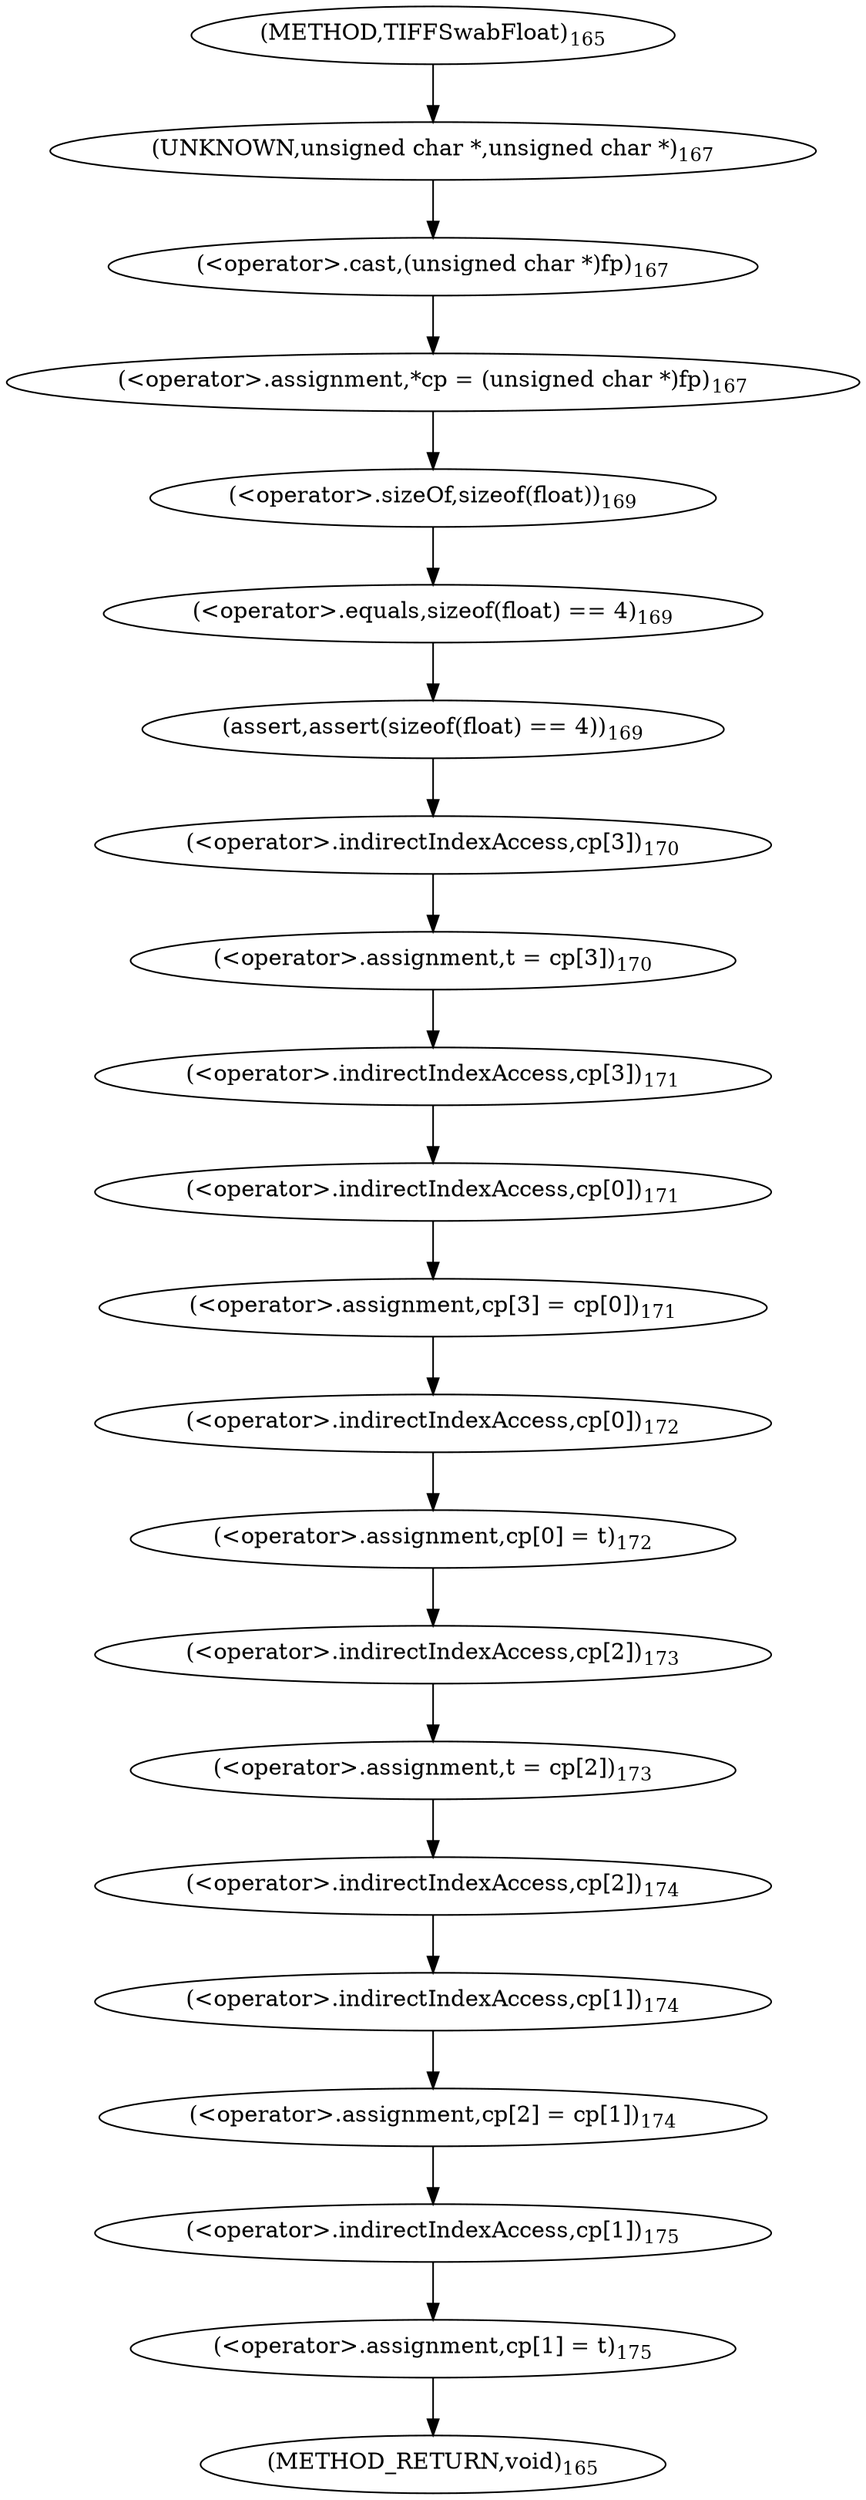 digraph "TIFFSwabFloat" {  
"34688" [label = <(&lt;operator&gt;.assignment,*cp = (unsigned char *)fp)<SUB>167</SUB>> ]
"34694" [label = <(assert,assert(sizeof(float) == 4))<SUB>169</SUB>> ]
"34699" [label = <(&lt;operator&gt;.assignment,t = cp[3])<SUB>170</SUB>> ]
"34704" [label = <(&lt;operator&gt;.assignment,cp[3] = cp[0])<SUB>171</SUB>> ]
"34711" [label = <(&lt;operator&gt;.assignment,cp[0] = t)<SUB>172</SUB>> ]
"34716" [label = <(&lt;operator&gt;.assignment,t = cp[2])<SUB>173</SUB>> ]
"34721" [label = <(&lt;operator&gt;.assignment,cp[2] = cp[1])<SUB>174</SUB>> ]
"34728" [label = <(&lt;operator&gt;.assignment,cp[1] = t)<SUB>175</SUB>> ]
"34690" [label = <(&lt;operator&gt;.cast,(unsigned char *)fp)<SUB>167</SUB>> ]
"34695" [label = <(&lt;operator&gt;.equals,sizeof(float) == 4)<SUB>169</SUB>> ]
"34701" [label = <(&lt;operator&gt;.indirectIndexAccess,cp[3])<SUB>170</SUB>> ]
"34705" [label = <(&lt;operator&gt;.indirectIndexAccess,cp[3])<SUB>171</SUB>> ]
"34708" [label = <(&lt;operator&gt;.indirectIndexAccess,cp[0])<SUB>171</SUB>> ]
"34712" [label = <(&lt;operator&gt;.indirectIndexAccess,cp[0])<SUB>172</SUB>> ]
"34718" [label = <(&lt;operator&gt;.indirectIndexAccess,cp[2])<SUB>173</SUB>> ]
"34722" [label = <(&lt;operator&gt;.indirectIndexAccess,cp[2])<SUB>174</SUB>> ]
"34725" [label = <(&lt;operator&gt;.indirectIndexAccess,cp[1])<SUB>174</SUB>> ]
"34729" [label = <(&lt;operator&gt;.indirectIndexAccess,cp[1])<SUB>175</SUB>> ]
"34691" [label = <(UNKNOWN,unsigned char *,unsigned char *)<SUB>167</SUB>> ]
"34696" [label = <(&lt;operator&gt;.sizeOf,sizeof(float))<SUB>169</SUB>> ]
"34684" [label = <(METHOD,TIFFSwabFloat)<SUB>165</SUB>> ]
"34733" [label = <(METHOD_RETURN,void)<SUB>165</SUB>> ]
  "34688" -> "34696" 
  "34694" -> "34701" 
  "34699" -> "34705" 
  "34704" -> "34712" 
  "34711" -> "34718" 
  "34716" -> "34722" 
  "34721" -> "34729" 
  "34728" -> "34733" 
  "34690" -> "34688" 
  "34695" -> "34694" 
  "34701" -> "34699" 
  "34705" -> "34708" 
  "34708" -> "34704" 
  "34712" -> "34711" 
  "34718" -> "34716" 
  "34722" -> "34725" 
  "34725" -> "34721" 
  "34729" -> "34728" 
  "34691" -> "34690" 
  "34696" -> "34695" 
  "34684" -> "34691" 
}
